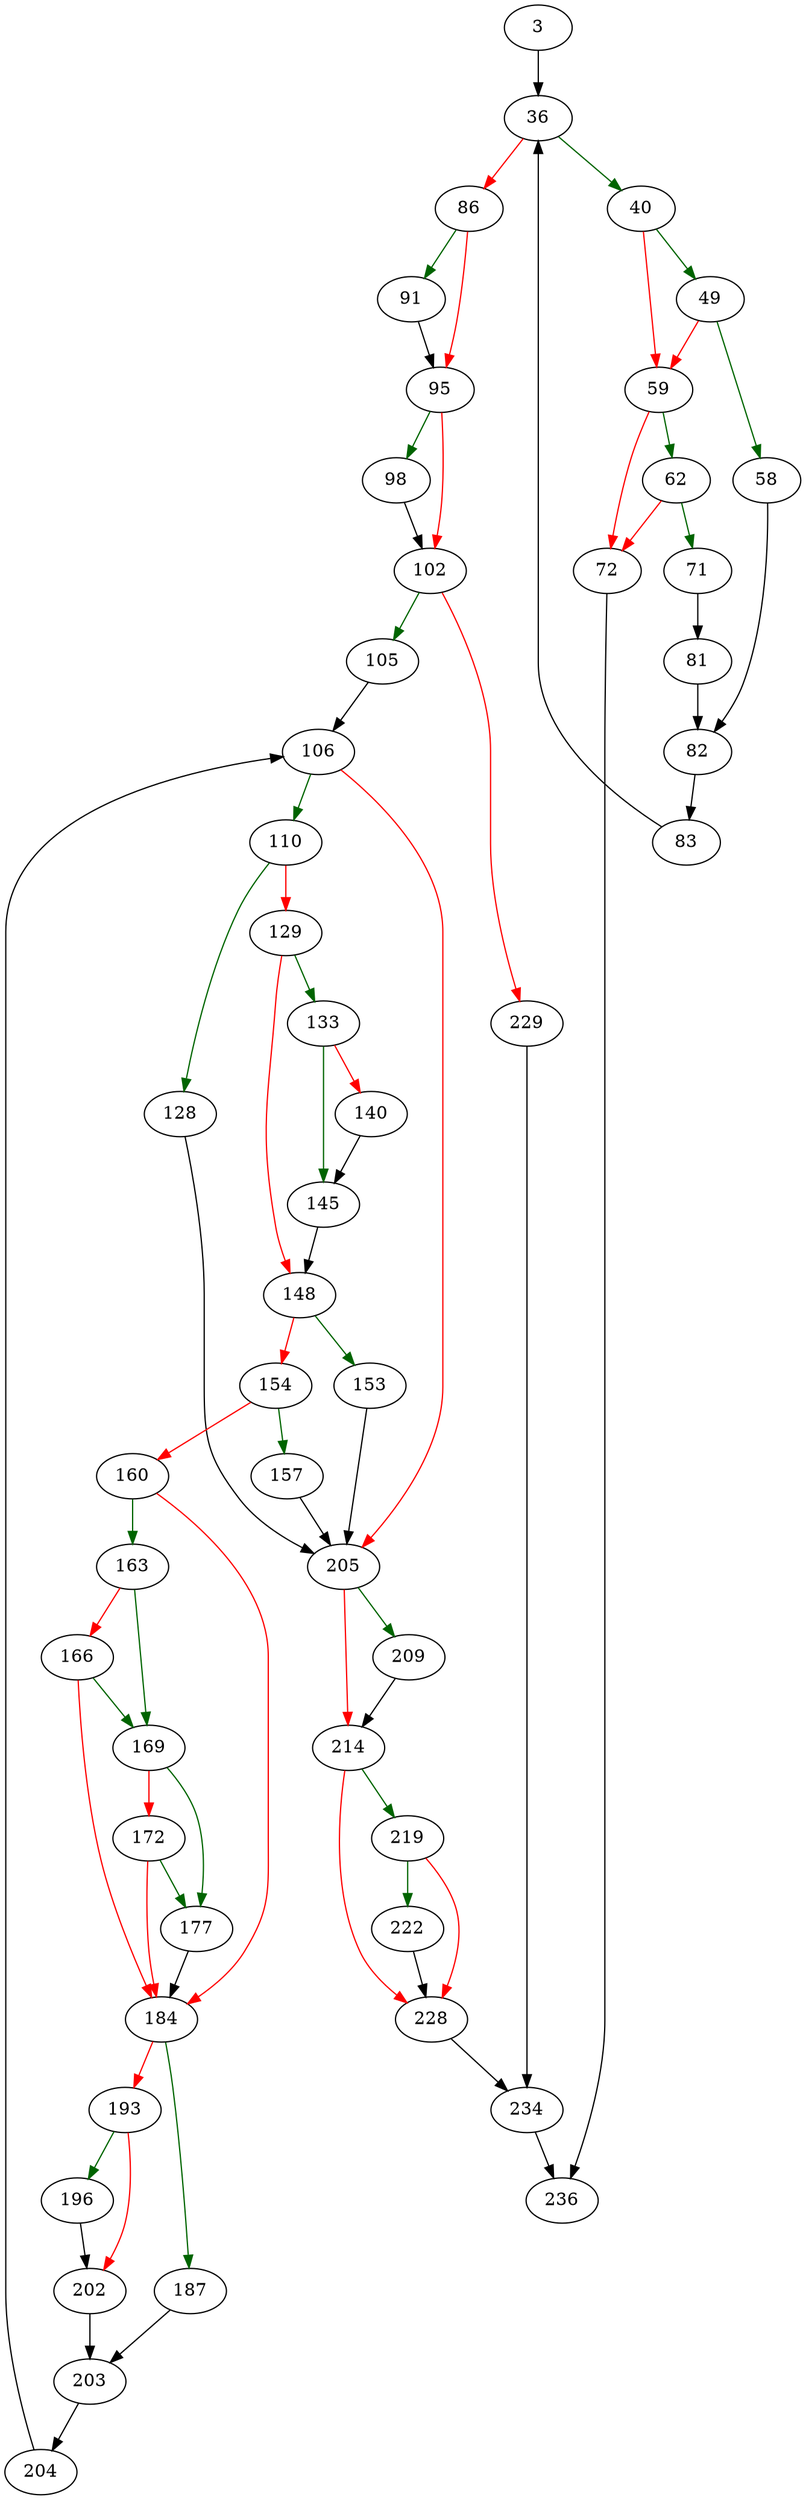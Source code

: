 strict digraph "lintFkeyIndexes" {
	// Node definitions.
	3 [entry=true];
	36;
	40;
	86;
	49;
	59;
	58;
	82;
	62;
	72;
	71;
	81;
	236;
	83;
	91;
	95;
	98;
	102;
	105;
	229;
	106;
	110;
	205;
	128;
	129;
	133;
	148;
	145;
	140;
	153;
	154;
	157;
	160;
	163;
	184;
	169;
	166;
	177;
	172;
	187;
	193;
	203;
	196;
	202;
	204;
	209;
	214;
	219;
	228;
	222;
	234;

	// Edge definitions.
	3 -> 36;
	36 -> 40 [
		color=darkgreen
		cond=true
	];
	36 -> 86 [
		color=red
		cond=false
	];
	40 -> 49 [
		color=darkgreen
		cond=true
	];
	40 -> 59 [
		color=red
		cond=false
	];
	86 -> 91 [
		color=darkgreen
		cond=true
	];
	86 -> 95 [
		color=red
		cond=false
	];
	49 -> 59 [
		color=red
		cond=false
	];
	49 -> 58 [
		color=darkgreen
		cond=true
	];
	59 -> 62 [
		color=darkgreen
		cond=true
	];
	59 -> 72 [
		color=red
		cond=false
	];
	58 -> 82;
	82 -> 83;
	62 -> 72 [
		color=red
		cond=false
	];
	62 -> 71 [
		color=darkgreen
		cond=true
	];
	72 -> 236;
	71 -> 81;
	81 -> 82;
	83 -> 36;
	91 -> 95;
	95 -> 98 [
		color=darkgreen
		cond=true
	];
	95 -> 102 [
		color=red
		cond=false
	];
	98 -> 102;
	102 -> 105 [
		color=darkgreen
		cond=true
	];
	102 -> 229 [
		color=red
		cond=false
	];
	105 -> 106;
	229 -> 234;
	106 -> 110 [
		color=darkgreen
		cond=true
	];
	106 -> 205 [
		color=red
		cond=false
	];
	110 -> 128 [
		color=darkgreen
		cond=true
	];
	110 -> 129 [
		color=red
		cond=false
	];
	205 -> 209 [
		color=darkgreen
		cond=true
	];
	205 -> 214 [
		color=red
		cond=false
	];
	128 -> 205;
	129 -> 133 [
		color=darkgreen
		cond=true
	];
	129 -> 148 [
		color=red
		cond=false
	];
	133 -> 145 [
		color=darkgreen
		cond=true
	];
	133 -> 140 [
		color=red
		cond=false
	];
	148 -> 153 [
		color=darkgreen
		cond=true
	];
	148 -> 154 [
		color=red
		cond=false
	];
	145 -> 148;
	140 -> 145;
	153 -> 205;
	154 -> 157 [
		color=darkgreen
		cond=true
	];
	154 -> 160 [
		color=red
		cond=false
	];
	157 -> 205;
	160 -> 163 [
		color=darkgreen
		cond=true
	];
	160 -> 184 [
		color=red
		cond=false
	];
	163 -> 169 [
		color=darkgreen
		cond=true
	];
	163 -> 166 [
		color=red
		cond=false
	];
	184 -> 187 [
		color=darkgreen
		cond=true
	];
	184 -> 193 [
		color=red
		cond=false
	];
	169 -> 177 [
		color=darkgreen
		cond=true
	];
	169 -> 172 [
		color=red
		cond=false
	];
	166 -> 184 [
		color=red
		cond=false
	];
	166 -> 169 [
		color=darkgreen
		cond=true
	];
	177 -> 184;
	172 -> 184 [
		color=red
		cond=false
	];
	172 -> 177 [
		color=darkgreen
		cond=true
	];
	187 -> 203;
	193 -> 196 [
		color=darkgreen
		cond=true
	];
	193 -> 202 [
		color=red
		cond=false
	];
	203 -> 204;
	196 -> 202;
	202 -> 203;
	204 -> 106;
	209 -> 214;
	214 -> 219 [
		color=darkgreen
		cond=true
	];
	214 -> 228 [
		color=red
		cond=false
	];
	219 -> 228 [
		color=red
		cond=false
	];
	219 -> 222 [
		color=darkgreen
		cond=true
	];
	228 -> 234;
	222 -> 228;
	234 -> 236;
}